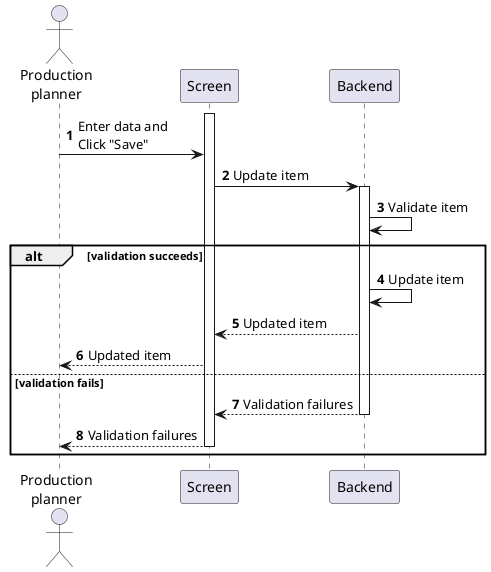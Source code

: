 @startuml purchase-requisition-update
autonumber

actor "Production\nplanner" as a
participant Screen as f
participant Backend as b

activate f
a -> f : Enter data and\nClick "Save"
f -> b : Update item
activate b
b -> b : Validate item

alt validation succeeds
    b -> b : Update item
    b --> f : Updated item
    f --> a : Updated item
else validation fails
    return Validation failures
    f --> a : Validation failures
    deactivate f
end
@enduml